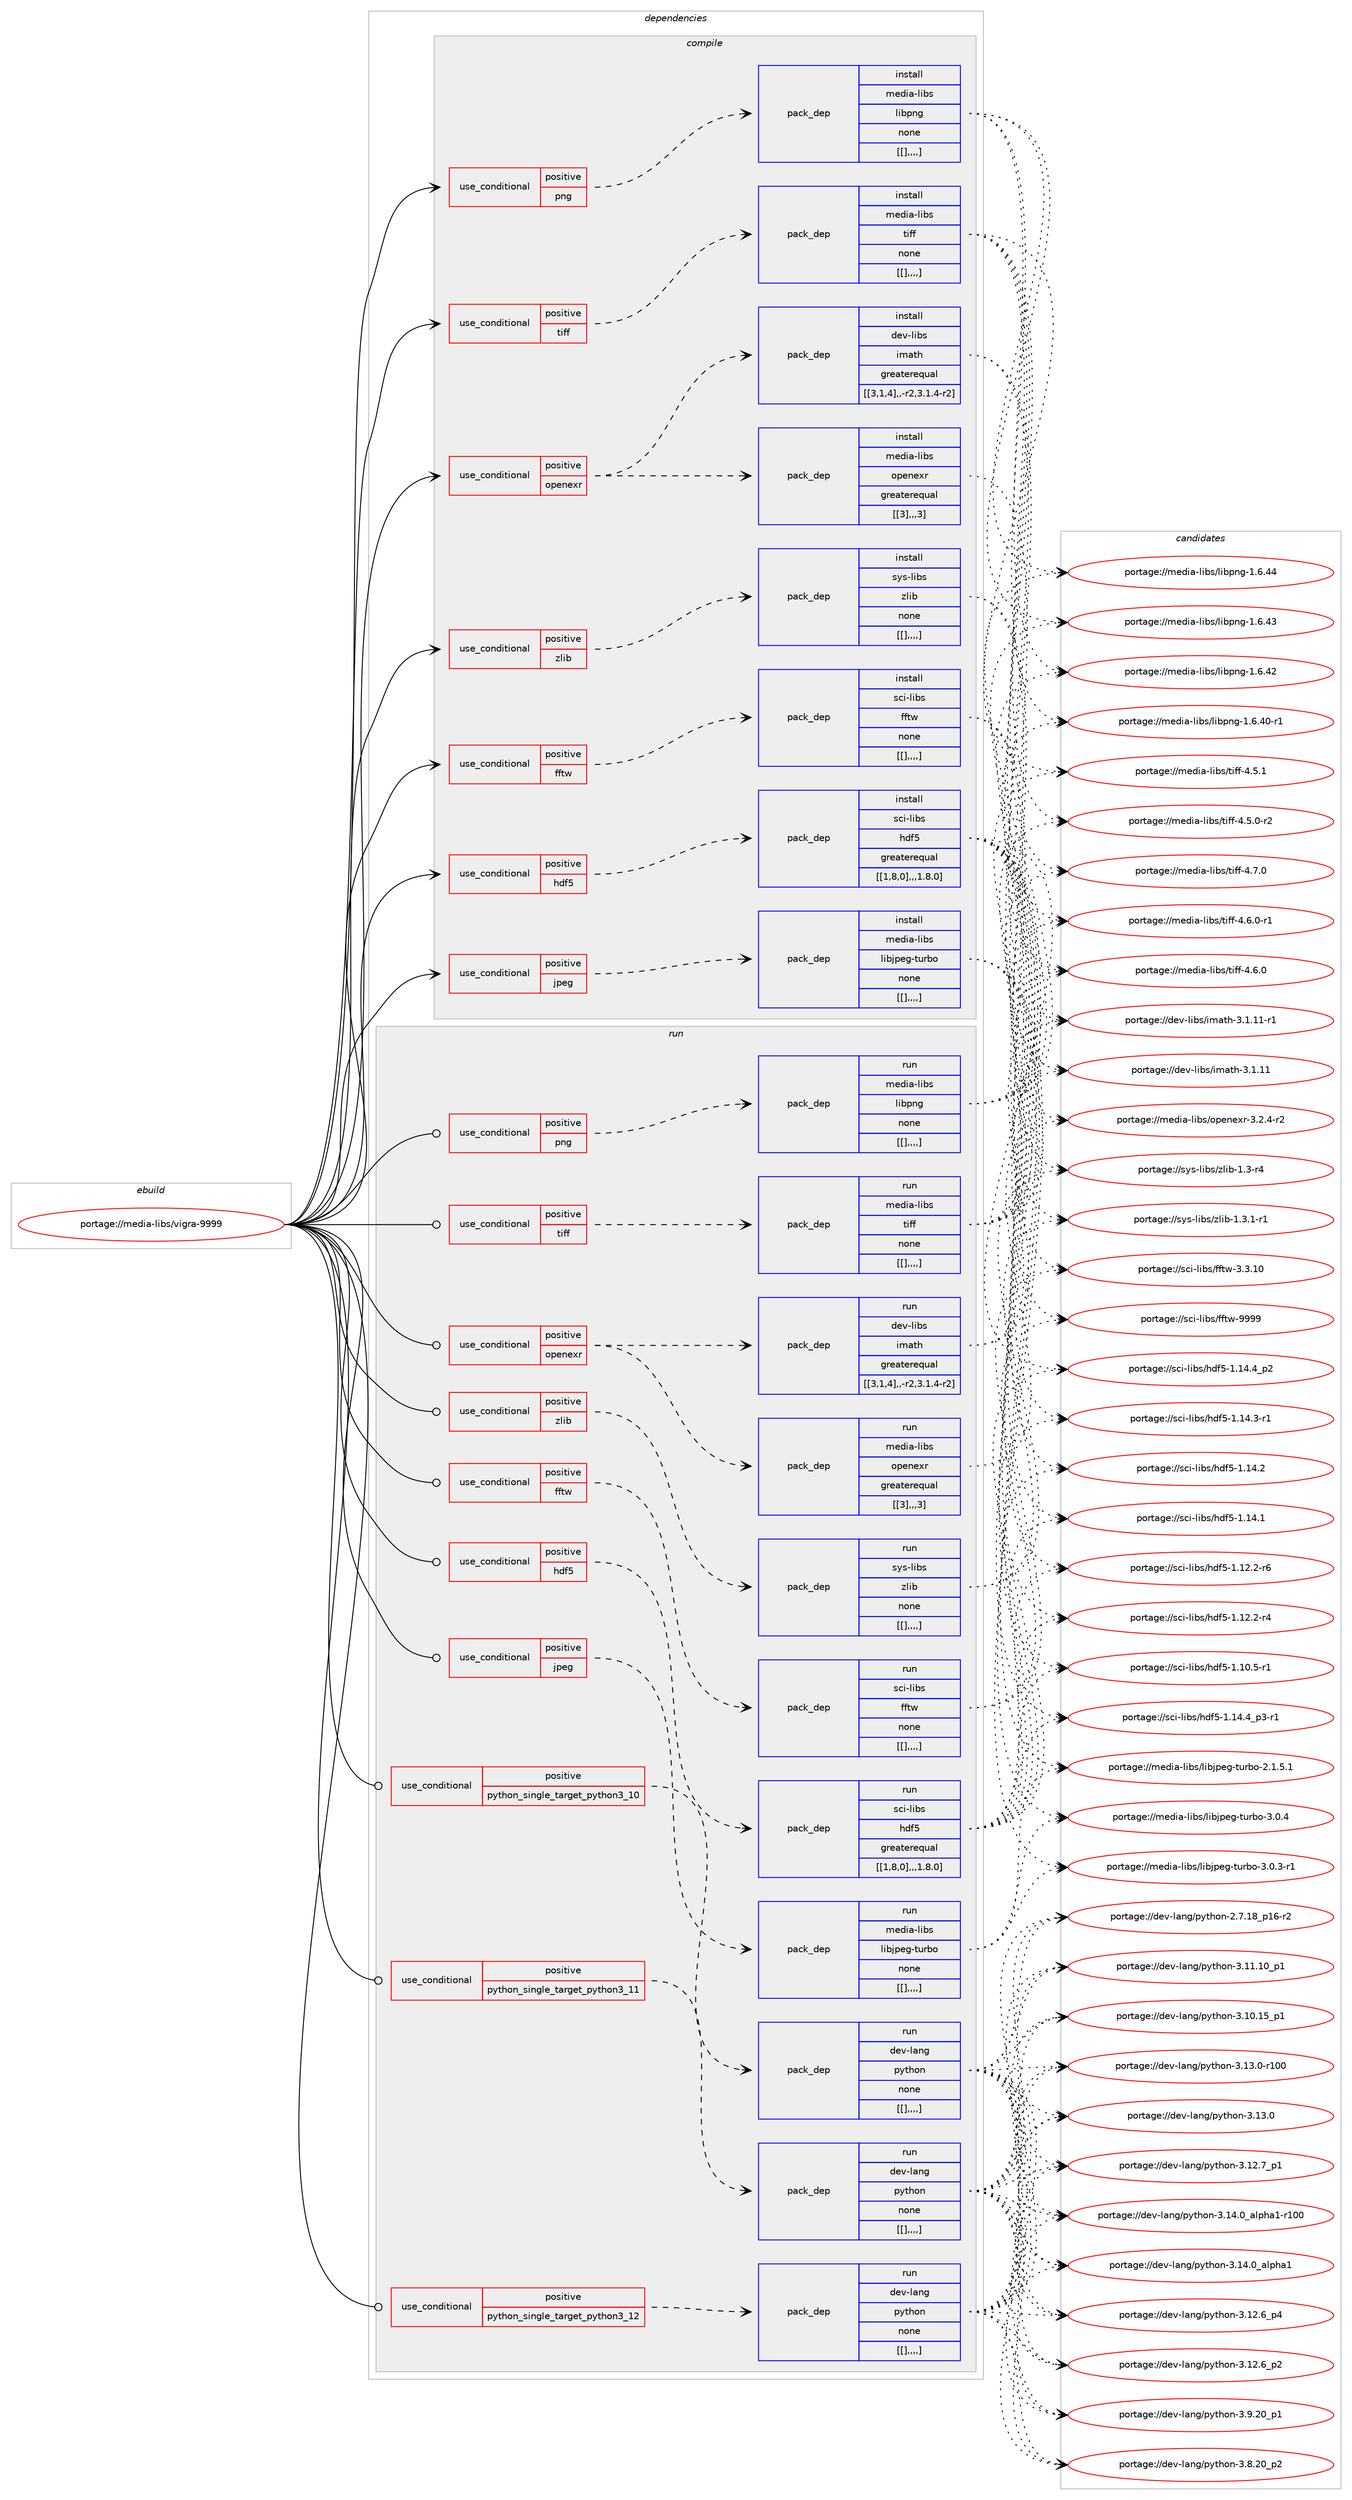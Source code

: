 digraph prolog {

# *************
# Graph options
# *************

newrank=true;
concentrate=true;
compound=true;
graph [rankdir=LR,fontname=Helvetica,fontsize=10,ranksep=1.5];#, ranksep=2.5, nodesep=0.2];
edge  [arrowhead=vee];
node  [fontname=Helvetica,fontsize=10];

# **********
# The ebuild
# **********

subgraph cluster_leftcol {
color=gray;
label=<<i>ebuild</i>>;
id [label="portage://media-libs/vigra-9999", color=red, width=4, href="../media-libs/vigra-9999.svg"];
}

# ****************
# The dependencies
# ****************

subgraph cluster_midcol {
color=gray;
label=<<i>dependencies</i>>;
subgraph cluster_compile {
fillcolor="#eeeeee";
style=filled;
label=<<i>compile</i>>;
subgraph cond83587 {
dependency328214 [label=<<TABLE BORDER="0" CELLBORDER="1" CELLSPACING="0" CELLPADDING="4"><TR><TD ROWSPAN="3" CELLPADDING="10">use_conditional</TD></TR><TR><TD>positive</TD></TR><TR><TD>fftw</TD></TR></TABLE>>, shape=none, color=red];
subgraph pack241974 {
dependency328233 [label=<<TABLE BORDER="0" CELLBORDER="1" CELLSPACING="0" CELLPADDING="4" WIDTH="220"><TR><TD ROWSPAN="6" CELLPADDING="30">pack_dep</TD></TR><TR><TD WIDTH="110">install</TD></TR><TR><TD>sci-libs</TD></TR><TR><TD>fftw</TD></TR><TR><TD>none</TD></TR><TR><TD>[[],,,,]</TD></TR></TABLE>>, shape=none, color=blue];
}
dependency328214:e -> dependency328233:w [weight=20,style="dashed",arrowhead="vee"];
}
id:e -> dependency328214:w [weight=20,style="solid",arrowhead="vee"];
subgraph cond83594 {
dependency328277 [label=<<TABLE BORDER="0" CELLBORDER="1" CELLSPACING="0" CELLPADDING="4"><TR><TD ROWSPAN="3" CELLPADDING="10">use_conditional</TD></TR><TR><TD>positive</TD></TR><TR><TD>hdf5</TD></TR></TABLE>>, shape=none, color=red];
subgraph pack242015 {
dependency328323 [label=<<TABLE BORDER="0" CELLBORDER="1" CELLSPACING="0" CELLPADDING="4" WIDTH="220"><TR><TD ROWSPAN="6" CELLPADDING="30">pack_dep</TD></TR><TR><TD WIDTH="110">install</TD></TR><TR><TD>sci-libs</TD></TR><TR><TD>hdf5</TD></TR><TR><TD>greaterequal</TD></TR><TR><TD>[[1,8,0],,,1.8.0]</TD></TR></TABLE>>, shape=none, color=blue];
}
dependency328277:e -> dependency328323:w [weight=20,style="dashed",arrowhead="vee"];
}
id:e -> dependency328277:w [weight=20,style="solid",arrowhead="vee"];
subgraph cond83629 {
dependency328330 [label=<<TABLE BORDER="0" CELLBORDER="1" CELLSPACING="0" CELLPADDING="4"><TR><TD ROWSPAN="3" CELLPADDING="10">use_conditional</TD></TR><TR><TD>positive</TD></TR><TR><TD>jpeg</TD></TR></TABLE>>, shape=none, color=red];
subgraph pack242030 {
dependency328376 [label=<<TABLE BORDER="0" CELLBORDER="1" CELLSPACING="0" CELLPADDING="4" WIDTH="220"><TR><TD ROWSPAN="6" CELLPADDING="30">pack_dep</TD></TR><TR><TD WIDTH="110">install</TD></TR><TR><TD>media-libs</TD></TR><TR><TD>libjpeg-turbo</TD></TR><TR><TD>none</TD></TR><TR><TD>[[],,,,]</TD></TR></TABLE>>, shape=none, color=blue];
}
dependency328330:e -> dependency328376:w [weight=20,style="dashed",arrowhead="vee"];
}
id:e -> dependency328330:w [weight=20,style="solid",arrowhead="vee"];
subgraph cond83649 {
dependency328443 [label=<<TABLE BORDER="0" CELLBORDER="1" CELLSPACING="0" CELLPADDING="4"><TR><TD ROWSPAN="3" CELLPADDING="10">use_conditional</TD></TR><TR><TD>positive</TD></TR><TR><TD>openexr</TD></TR></TABLE>>, shape=none, color=red];
subgraph pack242142 {
dependency328576 [label=<<TABLE BORDER="0" CELLBORDER="1" CELLSPACING="0" CELLPADDING="4" WIDTH="220"><TR><TD ROWSPAN="6" CELLPADDING="30">pack_dep</TD></TR><TR><TD WIDTH="110">install</TD></TR><TR><TD>dev-libs</TD></TR><TR><TD>imath</TD></TR><TR><TD>greaterequal</TD></TR><TR><TD>[[3,1,4],,-r2,3.1.4-r2]</TD></TR></TABLE>>, shape=none, color=blue];
}
dependency328443:e -> dependency328576:w [weight=20,style="dashed",arrowhead="vee"];
subgraph pack242205 {
dependency328632 [label=<<TABLE BORDER="0" CELLBORDER="1" CELLSPACING="0" CELLPADDING="4" WIDTH="220"><TR><TD ROWSPAN="6" CELLPADDING="30">pack_dep</TD></TR><TR><TD WIDTH="110">install</TD></TR><TR><TD>media-libs</TD></TR><TR><TD>openexr</TD></TR><TR><TD>greaterequal</TD></TR><TR><TD>[[3],,,3]</TD></TR></TABLE>>, shape=none, color=blue];
}
dependency328443:e -> dependency328632:w [weight=20,style="dashed",arrowhead="vee"];
}
id:e -> dependency328443:w [weight=20,style="solid",arrowhead="vee"];
subgraph cond83748 {
dependency328694 [label=<<TABLE BORDER="0" CELLBORDER="1" CELLSPACING="0" CELLPADDING="4"><TR><TD ROWSPAN="3" CELLPADDING="10">use_conditional</TD></TR><TR><TD>positive</TD></TR><TR><TD>png</TD></TR></TABLE>>, shape=none, color=red];
subgraph pack242270 {
dependency328720 [label=<<TABLE BORDER="0" CELLBORDER="1" CELLSPACING="0" CELLPADDING="4" WIDTH="220"><TR><TD ROWSPAN="6" CELLPADDING="30">pack_dep</TD></TR><TR><TD WIDTH="110">install</TD></TR><TR><TD>media-libs</TD></TR><TR><TD>libpng</TD></TR><TR><TD>none</TD></TR><TR><TD>[[],,,,]</TD></TR></TABLE>>, shape=none, color=blue];
}
dependency328694:e -> dependency328720:w [weight=20,style="dashed",arrowhead="vee"];
}
id:e -> dependency328694:w [weight=20,style="solid",arrowhead="vee"];
subgraph cond83758 {
dependency328725 [label=<<TABLE BORDER="0" CELLBORDER="1" CELLSPACING="0" CELLPADDING="4"><TR><TD ROWSPAN="3" CELLPADDING="10">use_conditional</TD></TR><TR><TD>positive</TD></TR><TR><TD>tiff</TD></TR></TABLE>>, shape=none, color=red];
subgraph pack242287 {
dependency328764 [label=<<TABLE BORDER="0" CELLBORDER="1" CELLSPACING="0" CELLPADDING="4" WIDTH="220"><TR><TD ROWSPAN="6" CELLPADDING="30">pack_dep</TD></TR><TR><TD WIDTH="110">install</TD></TR><TR><TD>media-libs</TD></TR><TR><TD>tiff</TD></TR><TR><TD>none</TD></TR><TR><TD>[[],,,,]</TD></TR></TABLE>>, shape=none, color=blue];
}
dependency328725:e -> dependency328764:w [weight=20,style="dashed",arrowhead="vee"];
}
id:e -> dependency328725:w [weight=20,style="solid",arrowhead="vee"];
subgraph cond83778 {
dependency328791 [label=<<TABLE BORDER="0" CELLBORDER="1" CELLSPACING="0" CELLPADDING="4"><TR><TD ROWSPAN="3" CELLPADDING="10">use_conditional</TD></TR><TR><TD>positive</TD></TR><TR><TD>zlib</TD></TR></TABLE>>, shape=none, color=red];
subgraph pack242365 {
dependency328836 [label=<<TABLE BORDER="0" CELLBORDER="1" CELLSPACING="0" CELLPADDING="4" WIDTH="220"><TR><TD ROWSPAN="6" CELLPADDING="30">pack_dep</TD></TR><TR><TD WIDTH="110">install</TD></TR><TR><TD>sys-libs</TD></TR><TR><TD>zlib</TD></TR><TR><TD>none</TD></TR><TR><TD>[[],,,,]</TD></TR></TABLE>>, shape=none, color=blue];
}
dependency328791:e -> dependency328836:w [weight=20,style="dashed",arrowhead="vee"];
}
id:e -> dependency328791:w [weight=20,style="solid",arrowhead="vee"];
}
subgraph cluster_compileandrun {
fillcolor="#eeeeee";
style=filled;
label=<<i>compile and run</i>>;
}
subgraph cluster_run {
fillcolor="#eeeeee";
style=filled;
label=<<i>run</i>>;
subgraph cond83813 {
dependency328887 [label=<<TABLE BORDER="0" CELLBORDER="1" CELLSPACING="0" CELLPADDING="4"><TR><TD ROWSPAN="3" CELLPADDING="10">use_conditional</TD></TR><TR><TD>positive</TD></TR><TR><TD>fftw</TD></TR></TABLE>>, shape=none, color=red];
subgraph pack242411 {
dependency328910 [label=<<TABLE BORDER="0" CELLBORDER="1" CELLSPACING="0" CELLPADDING="4" WIDTH="220"><TR><TD ROWSPAN="6" CELLPADDING="30">pack_dep</TD></TR><TR><TD WIDTH="110">run</TD></TR><TR><TD>sci-libs</TD></TR><TR><TD>fftw</TD></TR><TR><TD>none</TD></TR><TR><TD>[[],,,,]</TD></TR></TABLE>>, shape=none, color=blue];
}
dependency328887:e -> dependency328910:w [weight=20,style="dashed",arrowhead="vee"];
}
id:e -> dependency328887:w [weight=20,style="solid",arrowhead="odot"];
subgraph cond83837 {
dependency328949 [label=<<TABLE BORDER="0" CELLBORDER="1" CELLSPACING="0" CELLPADDING="4"><TR><TD ROWSPAN="3" CELLPADDING="10">use_conditional</TD></TR><TR><TD>positive</TD></TR><TR><TD>hdf5</TD></TR></TABLE>>, shape=none, color=red];
subgraph pack242435 {
dependency328952 [label=<<TABLE BORDER="0" CELLBORDER="1" CELLSPACING="0" CELLPADDING="4" WIDTH="220"><TR><TD ROWSPAN="6" CELLPADDING="30">pack_dep</TD></TR><TR><TD WIDTH="110">run</TD></TR><TR><TD>sci-libs</TD></TR><TR><TD>hdf5</TD></TR><TR><TD>greaterequal</TD></TR><TR><TD>[[1,8,0],,,1.8.0]</TD></TR></TABLE>>, shape=none, color=blue];
}
dependency328949:e -> dependency328952:w [weight=20,style="dashed",arrowhead="vee"];
}
id:e -> dependency328949:w [weight=20,style="solid",arrowhead="odot"];
subgraph cond83842 {
dependency328994 [label=<<TABLE BORDER="0" CELLBORDER="1" CELLSPACING="0" CELLPADDING="4"><TR><TD ROWSPAN="3" CELLPADDING="10">use_conditional</TD></TR><TR><TD>positive</TD></TR><TR><TD>jpeg</TD></TR></TABLE>>, shape=none, color=red];
subgraph pack242474 {
dependency329036 [label=<<TABLE BORDER="0" CELLBORDER="1" CELLSPACING="0" CELLPADDING="4" WIDTH="220"><TR><TD ROWSPAN="6" CELLPADDING="30">pack_dep</TD></TR><TR><TD WIDTH="110">run</TD></TR><TR><TD>media-libs</TD></TR><TR><TD>libjpeg-turbo</TD></TR><TR><TD>none</TD></TR><TR><TD>[[],,,,]</TD></TR></TABLE>>, shape=none, color=blue];
}
dependency328994:e -> dependency329036:w [weight=20,style="dashed",arrowhead="vee"];
}
id:e -> dependency328994:w [weight=20,style="solid",arrowhead="odot"];
subgraph cond83873 {
dependency329057 [label=<<TABLE BORDER="0" CELLBORDER="1" CELLSPACING="0" CELLPADDING="4"><TR><TD ROWSPAN="3" CELLPADDING="10">use_conditional</TD></TR><TR><TD>positive</TD></TR><TR><TD>openexr</TD></TR></TABLE>>, shape=none, color=red];
subgraph pack242502 {
dependency329059 [label=<<TABLE BORDER="0" CELLBORDER="1" CELLSPACING="0" CELLPADDING="4" WIDTH="220"><TR><TD ROWSPAN="6" CELLPADDING="30">pack_dep</TD></TR><TR><TD WIDTH="110">run</TD></TR><TR><TD>dev-libs</TD></TR><TR><TD>imath</TD></TR><TR><TD>greaterequal</TD></TR><TR><TD>[[3,1,4],,-r2,3.1.4-r2]</TD></TR></TABLE>>, shape=none, color=blue];
}
dependency329057:e -> dependency329059:w [weight=20,style="dashed",arrowhead="vee"];
subgraph pack242522 {
dependency329095 [label=<<TABLE BORDER="0" CELLBORDER="1" CELLSPACING="0" CELLPADDING="4" WIDTH="220"><TR><TD ROWSPAN="6" CELLPADDING="30">pack_dep</TD></TR><TR><TD WIDTH="110">run</TD></TR><TR><TD>media-libs</TD></TR><TR><TD>openexr</TD></TR><TR><TD>greaterequal</TD></TR><TR><TD>[[3],,,3]</TD></TR></TABLE>>, shape=none, color=blue];
}
dependency329057:e -> dependency329095:w [weight=20,style="dashed",arrowhead="vee"];
}
id:e -> dependency329057:w [weight=20,style="solid",arrowhead="odot"];
subgraph cond83900 {
dependency329122 [label=<<TABLE BORDER="0" CELLBORDER="1" CELLSPACING="0" CELLPADDING="4"><TR><TD ROWSPAN="3" CELLPADDING="10">use_conditional</TD></TR><TR><TD>positive</TD></TR><TR><TD>png</TD></TR></TABLE>>, shape=none, color=red];
subgraph pack242552 {
dependency329140 [label=<<TABLE BORDER="0" CELLBORDER="1" CELLSPACING="0" CELLPADDING="4" WIDTH="220"><TR><TD ROWSPAN="6" CELLPADDING="30">pack_dep</TD></TR><TR><TD WIDTH="110">run</TD></TR><TR><TD>media-libs</TD></TR><TR><TD>libpng</TD></TR><TR><TD>none</TD></TR><TR><TD>[[],,,,]</TD></TR></TABLE>>, shape=none, color=blue];
}
dependency329122:e -> dependency329140:w [weight=20,style="dashed",arrowhead="vee"];
}
id:e -> dependency329122:w [weight=20,style="solid",arrowhead="odot"];
subgraph cond83909 {
dependency329147 [label=<<TABLE BORDER="0" CELLBORDER="1" CELLSPACING="0" CELLPADDING="4"><TR><TD ROWSPAN="3" CELLPADDING="10">use_conditional</TD></TR><TR><TD>positive</TD></TR><TR><TD>python_single_target_python3_10</TD></TR></TABLE>>, shape=none, color=red];
subgraph pack242566 {
dependency329162 [label=<<TABLE BORDER="0" CELLBORDER="1" CELLSPACING="0" CELLPADDING="4" WIDTH="220"><TR><TD ROWSPAN="6" CELLPADDING="30">pack_dep</TD></TR><TR><TD WIDTH="110">run</TD></TR><TR><TD>dev-lang</TD></TR><TR><TD>python</TD></TR><TR><TD>none</TD></TR><TR><TD>[[],,,,]</TD></TR></TABLE>>, shape=none, color=blue];
}
dependency329147:e -> dependency329162:w [weight=20,style="dashed",arrowhead="vee"];
}
id:e -> dependency329147:w [weight=20,style="solid",arrowhead="odot"];
subgraph cond83918 {
dependency329172 [label=<<TABLE BORDER="0" CELLBORDER="1" CELLSPACING="0" CELLPADDING="4"><TR><TD ROWSPAN="3" CELLPADDING="10">use_conditional</TD></TR><TR><TD>positive</TD></TR><TR><TD>python_single_target_python3_11</TD></TR></TABLE>>, shape=none, color=red];
subgraph pack242642 {
dependency329309 [label=<<TABLE BORDER="0" CELLBORDER="1" CELLSPACING="0" CELLPADDING="4" WIDTH="220"><TR><TD ROWSPAN="6" CELLPADDING="30">pack_dep</TD></TR><TR><TD WIDTH="110">run</TD></TR><TR><TD>dev-lang</TD></TR><TR><TD>python</TD></TR><TR><TD>none</TD></TR><TR><TD>[[],,,,]</TD></TR></TABLE>>, shape=none, color=blue];
}
dependency329172:e -> dependency329309:w [weight=20,style="dashed",arrowhead="vee"];
}
id:e -> dependency329172:w [weight=20,style="solid",arrowhead="odot"];
subgraph cond83970 {
dependency329332 [label=<<TABLE BORDER="0" CELLBORDER="1" CELLSPACING="0" CELLPADDING="4"><TR><TD ROWSPAN="3" CELLPADDING="10">use_conditional</TD></TR><TR><TD>positive</TD></TR><TR><TD>python_single_target_python3_12</TD></TR></TABLE>>, shape=none, color=red];
subgraph pack242686 {
dependency329350 [label=<<TABLE BORDER="0" CELLBORDER="1" CELLSPACING="0" CELLPADDING="4" WIDTH="220"><TR><TD ROWSPAN="6" CELLPADDING="30">pack_dep</TD></TR><TR><TD WIDTH="110">run</TD></TR><TR><TD>dev-lang</TD></TR><TR><TD>python</TD></TR><TR><TD>none</TD></TR><TR><TD>[[],,,,]</TD></TR></TABLE>>, shape=none, color=blue];
}
dependency329332:e -> dependency329350:w [weight=20,style="dashed",arrowhead="vee"];
}
id:e -> dependency329332:w [weight=20,style="solid",arrowhead="odot"];
subgraph cond83984 {
dependency329373 [label=<<TABLE BORDER="0" CELLBORDER="1" CELLSPACING="0" CELLPADDING="4"><TR><TD ROWSPAN="3" CELLPADDING="10">use_conditional</TD></TR><TR><TD>positive</TD></TR><TR><TD>tiff</TD></TR></TABLE>>, shape=none, color=red];
subgraph pack242701 {
dependency329421 [label=<<TABLE BORDER="0" CELLBORDER="1" CELLSPACING="0" CELLPADDING="4" WIDTH="220"><TR><TD ROWSPAN="6" CELLPADDING="30">pack_dep</TD></TR><TR><TD WIDTH="110">run</TD></TR><TR><TD>media-libs</TD></TR><TR><TD>tiff</TD></TR><TR><TD>none</TD></TR><TR><TD>[[],,,,]</TD></TR></TABLE>>, shape=none, color=blue];
}
dependency329373:e -> dependency329421:w [weight=20,style="dashed",arrowhead="vee"];
}
id:e -> dependency329373:w [weight=20,style="solid",arrowhead="odot"];
subgraph cond84000 {
dependency329425 [label=<<TABLE BORDER="0" CELLBORDER="1" CELLSPACING="0" CELLPADDING="4"><TR><TD ROWSPAN="3" CELLPADDING="10">use_conditional</TD></TR><TR><TD>positive</TD></TR><TR><TD>zlib</TD></TR></TABLE>>, shape=none, color=red];
subgraph pack242758 {
dependency329465 [label=<<TABLE BORDER="0" CELLBORDER="1" CELLSPACING="0" CELLPADDING="4" WIDTH="220"><TR><TD ROWSPAN="6" CELLPADDING="30">pack_dep</TD></TR><TR><TD WIDTH="110">run</TD></TR><TR><TD>sys-libs</TD></TR><TR><TD>zlib</TD></TR><TR><TD>none</TD></TR><TR><TD>[[],,,,]</TD></TR></TABLE>>, shape=none, color=blue];
}
dependency329425:e -> dependency329465:w [weight=20,style="dashed",arrowhead="vee"];
}
id:e -> dependency329425:w [weight=20,style="solid",arrowhead="odot"];
}
}

# **************
# The candidates
# **************

subgraph cluster_choices {
rank=same;
color=gray;
label=<<i>candidates</i>>;

subgraph choice241747 {
color=black;
nodesep=1;
choice115991054510810598115471021021161194557575757 [label="portage://sci-libs/fftw-9999", color=red, width=4,href="../sci-libs/fftw-9999.svg"];
choice1159910545108105981154710210211611945514651464948 [label="portage://sci-libs/fftw-3.3.10", color=red, width=4,href="../sci-libs/fftw-3.3.10.svg"];
dependency328233:e -> choice115991054510810598115471021021161194557575757:w [style=dotted,weight="100"];
dependency328233:e -> choice1159910545108105981154710210211611945514651464948:w [style=dotted,weight="100"];
}
subgraph choice241756 {
color=black;
nodesep=1;
choice11599105451081059811547104100102534549464952465295112514511449 [label="portage://sci-libs/hdf5-1.14.4_p3-r1", color=red, width=4,href="../sci-libs/hdf5-1.14.4_p3-r1.svg"];
choice1159910545108105981154710410010253454946495246529511250 [label="portage://sci-libs/hdf5-1.14.4_p2", color=red, width=4,href="../sci-libs/hdf5-1.14.4_p2.svg"];
choice1159910545108105981154710410010253454946495246514511449 [label="portage://sci-libs/hdf5-1.14.3-r1", color=red, width=4,href="../sci-libs/hdf5-1.14.3-r1.svg"];
choice115991054510810598115471041001025345494649524650 [label="portage://sci-libs/hdf5-1.14.2", color=red, width=4,href="../sci-libs/hdf5-1.14.2.svg"];
choice115991054510810598115471041001025345494649524649 [label="portage://sci-libs/hdf5-1.14.1", color=red, width=4,href="../sci-libs/hdf5-1.14.1.svg"];
choice1159910545108105981154710410010253454946495046504511454 [label="portage://sci-libs/hdf5-1.12.2-r6", color=red, width=4,href="../sci-libs/hdf5-1.12.2-r6.svg"];
choice1159910545108105981154710410010253454946495046504511452 [label="portage://sci-libs/hdf5-1.12.2-r4", color=red, width=4,href="../sci-libs/hdf5-1.12.2-r4.svg"];
choice1159910545108105981154710410010253454946494846534511449 [label="portage://sci-libs/hdf5-1.10.5-r1", color=red, width=4,href="../sci-libs/hdf5-1.10.5-r1.svg"];
dependency328323:e -> choice11599105451081059811547104100102534549464952465295112514511449:w [style=dotted,weight="100"];
dependency328323:e -> choice1159910545108105981154710410010253454946495246529511250:w [style=dotted,weight="100"];
dependency328323:e -> choice1159910545108105981154710410010253454946495246514511449:w [style=dotted,weight="100"];
dependency328323:e -> choice115991054510810598115471041001025345494649524650:w [style=dotted,weight="100"];
dependency328323:e -> choice115991054510810598115471041001025345494649524649:w [style=dotted,weight="100"];
dependency328323:e -> choice1159910545108105981154710410010253454946495046504511454:w [style=dotted,weight="100"];
dependency328323:e -> choice1159910545108105981154710410010253454946495046504511452:w [style=dotted,weight="100"];
dependency328323:e -> choice1159910545108105981154710410010253454946494846534511449:w [style=dotted,weight="100"];
}
subgraph choice241771 {
color=black;
nodesep=1;
choice10910110010597451081059811547108105981061121011034511611711498111455146484652 [label="portage://media-libs/libjpeg-turbo-3.0.4", color=red, width=4,href="../media-libs/libjpeg-turbo-3.0.4.svg"];
choice109101100105974510810598115471081059810611210110345116117114981114551464846514511449 [label="portage://media-libs/libjpeg-turbo-3.0.3-r1", color=red, width=4,href="../media-libs/libjpeg-turbo-3.0.3-r1.svg"];
choice109101100105974510810598115471081059810611210110345116117114981114550464946534649 [label="portage://media-libs/libjpeg-turbo-2.1.5.1", color=red, width=4,href="../media-libs/libjpeg-turbo-2.1.5.1.svg"];
dependency328376:e -> choice10910110010597451081059811547108105981061121011034511611711498111455146484652:w [style=dotted,weight="100"];
dependency328376:e -> choice109101100105974510810598115471081059810611210110345116117114981114551464846514511449:w [style=dotted,weight="100"];
dependency328376:e -> choice109101100105974510810598115471081059810611210110345116117114981114550464946534649:w [style=dotted,weight="100"];
}
subgraph choice241787 {
color=black;
nodesep=1;
choice10010111845108105981154710510997116104455146494649494511449 [label="portage://dev-libs/imath-3.1.11-r1", color=red, width=4,href="../dev-libs/imath-3.1.11-r1.svg"];
choice1001011184510810598115471051099711610445514649464949 [label="portage://dev-libs/imath-3.1.11", color=red, width=4,href="../dev-libs/imath-3.1.11.svg"];
dependency328576:e -> choice10010111845108105981154710510997116104455146494649494511449:w [style=dotted,weight="100"];
dependency328576:e -> choice1001011184510810598115471051099711610445514649464949:w [style=dotted,weight="100"];
}
subgraph choice241814 {
color=black;
nodesep=1;
choice109101100105974510810598115471111121011101011201144551465046524511450 [label="portage://media-libs/openexr-3.2.4-r2", color=red, width=4,href="../media-libs/openexr-3.2.4-r2.svg"];
dependency328632:e -> choice109101100105974510810598115471111121011101011201144551465046524511450:w [style=dotted,weight="100"];
}
subgraph choice241815 {
color=black;
nodesep=1;
choice109101100105974510810598115471081059811211010345494654465252 [label="portage://media-libs/libpng-1.6.44", color=red, width=4,href="../media-libs/libpng-1.6.44.svg"];
choice109101100105974510810598115471081059811211010345494654465251 [label="portage://media-libs/libpng-1.6.43", color=red, width=4,href="../media-libs/libpng-1.6.43.svg"];
choice109101100105974510810598115471081059811211010345494654465250 [label="portage://media-libs/libpng-1.6.42", color=red, width=4,href="../media-libs/libpng-1.6.42.svg"];
choice1091011001059745108105981154710810598112110103454946544652484511449 [label="portage://media-libs/libpng-1.6.40-r1", color=red, width=4,href="../media-libs/libpng-1.6.40-r1.svg"];
dependency328720:e -> choice109101100105974510810598115471081059811211010345494654465252:w [style=dotted,weight="100"];
dependency328720:e -> choice109101100105974510810598115471081059811211010345494654465251:w [style=dotted,weight="100"];
dependency328720:e -> choice109101100105974510810598115471081059811211010345494654465250:w [style=dotted,weight="100"];
dependency328720:e -> choice1091011001059745108105981154710810598112110103454946544652484511449:w [style=dotted,weight="100"];
}
subgraph choice241823 {
color=black;
nodesep=1;
choice10910110010597451081059811547116105102102455246554648 [label="portage://media-libs/tiff-4.7.0", color=red, width=4,href="../media-libs/tiff-4.7.0.svg"];
choice109101100105974510810598115471161051021024552465446484511449 [label="portage://media-libs/tiff-4.6.0-r1", color=red, width=4,href="../media-libs/tiff-4.6.0-r1.svg"];
choice10910110010597451081059811547116105102102455246544648 [label="portage://media-libs/tiff-4.6.0", color=red, width=4,href="../media-libs/tiff-4.6.0.svg"];
choice10910110010597451081059811547116105102102455246534649 [label="portage://media-libs/tiff-4.5.1", color=red, width=4,href="../media-libs/tiff-4.5.1.svg"];
choice109101100105974510810598115471161051021024552465346484511450 [label="portage://media-libs/tiff-4.5.0-r2", color=red, width=4,href="../media-libs/tiff-4.5.0-r2.svg"];
dependency328764:e -> choice10910110010597451081059811547116105102102455246554648:w [style=dotted,weight="100"];
dependency328764:e -> choice109101100105974510810598115471161051021024552465446484511449:w [style=dotted,weight="100"];
dependency328764:e -> choice10910110010597451081059811547116105102102455246544648:w [style=dotted,weight="100"];
dependency328764:e -> choice10910110010597451081059811547116105102102455246534649:w [style=dotted,weight="100"];
dependency328764:e -> choice109101100105974510810598115471161051021024552465346484511450:w [style=dotted,weight="100"];
}
subgraph choice241831 {
color=black;
nodesep=1;
choice115121115451081059811547122108105984549465146494511449 [label="portage://sys-libs/zlib-1.3.1-r1", color=red, width=4,href="../sys-libs/zlib-1.3.1-r1.svg"];
choice11512111545108105981154712210810598454946514511452 [label="portage://sys-libs/zlib-1.3-r4", color=red, width=4,href="../sys-libs/zlib-1.3-r4.svg"];
dependency328836:e -> choice115121115451081059811547122108105984549465146494511449:w [style=dotted,weight="100"];
dependency328836:e -> choice11512111545108105981154712210810598454946514511452:w [style=dotted,weight="100"];
}
subgraph choice241836 {
color=black;
nodesep=1;
choice115991054510810598115471021021161194557575757 [label="portage://sci-libs/fftw-9999", color=red, width=4,href="../sci-libs/fftw-9999.svg"];
choice1159910545108105981154710210211611945514651464948 [label="portage://sci-libs/fftw-3.3.10", color=red, width=4,href="../sci-libs/fftw-3.3.10.svg"];
dependency328910:e -> choice115991054510810598115471021021161194557575757:w [style=dotted,weight="100"];
dependency328910:e -> choice1159910545108105981154710210211611945514651464948:w [style=dotted,weight="100"];
}
subgraph choice241853 {
color=black;
nodesep=1;
choice11599105451081059811547104100102534549464952465295112514511449 [label="portage://sci-libs/hdf5-1.14.4_p3-r1", color=red, width=4,href="../sci-libs/hdf5-1.14.4_p3-r1.svg"];
choice1159910545108105981154710410010253454946495246529511250 [label="portage://sci-libs/hdf5-1.14.4_p2", color=red, width=4,href="../sci-libs/hdf5-1.14.4_p2.svg"];
choice1159910545108105981154710410010253454946495246514511449 [label="portage://sci-libs/hdf5-1.14.3-r1", color=red, width=4,href="../sci-libs/hdf5-1.14.3-r1.svg"];
choice115991054510810598115471041001025345494649524650 [label="portage://sci-libs/hdf5-1.14.2", color=red, width=4,href="../sci-libs/hdf5-1.14.2.svg"];
choice115991054510810598115471041001025345494649524649 [label="portage://sci-libs/hdf5-1.14.1", color=red, width=4,href="../sci-libs/hdf5-1.14.1.svg"];
choice1159910545108105981154710410010253454946495046504511454 [label="portage://sci-libs/hdf5-1.12.2-r6", color=red, width=4,href="../sci-libs/hdf5-1.12.2-r6.svg"];
choice1159910545108105981154710410010253454946495046504511452 [label="portage://sci-libs/hdf5-1.12.2-r4", color=red, width=4,href="../sci-libs/hdf5-1.12.2-r4.svg"];
choice1159910545108105981154710410010253454946494846534511449 [label="portage://sci-libs/hdf5-1.10.5-r1", color=red, width=4,href="../sci-libs/hdf5-1.10.5-r1.svg"];
dependency328952:e -> choice11599105451081059811547104100102534549464952465295112514511449:w [style=dotted,weight="100"];
dependency328952:e -> choice1159910545108105981154710410010253454946495246529511250:w [style=dotted,weight="100"];
dependency328952:e -> choice1159910545108105981154710410010253454946495246514511449:w [style=dotted,weight="100"];
dependency328952:e -> choice115991054510810598115471041001025345494649524650:w [style=dotted,weight="100"];
dependency328952:e -> choice115991054510810598115471041001025345494649524649:w [style=dotted,weight="100"];
dependency328952:e -> choice1159910545108105981154710410010253454946495046504511454:w [style=dotted,weight="100"];
dependency328952:e -> choice1159910545108105981154710410010253454946495046504511452:w [style=dotted,weight="100"];
dependency328952:e -> choice1159910545108105981154710410010253454946494846534511449:w [style=dotted,weight="100"];
}
subgraph choice241904 {
color=black;
nodesep=1;
choice10910110010597451081059811547108105981061121011034511611711498111455146484652 [label="portage://media-libs/libjpeg-turbo-3.0.4", color=red, width=4,href="../media-libs/libjpeg-turbo-3.0.4.svg"];
choice109101100105974510810598115471081059810611210110345116117114981114551464846514511449 [label="portage://media-libs/libjpeg-turbo-3.0.3-r1", color=red, width=4,href="../media-libs/libjpeg-turbo-3.0.3-r1.svg"];
choice109101100105974510810598115471081059810611210110345116117114981114550464946534649 [label="portage://media-libs/libjpeg-turbo-2.1.5.1", color=red, width=4,href="../media-libs/libjpeg-turbo-2.1.5.1.svg"];
dependency329036:e -> choice10910110010597451081059811547108105981061121011034511611711498111455146484652:w [style=dotted,weight="100"];
dependency329036:e -> choice109101100105974510810598115471081059810611210110345116117114981114551464846514511449:w [style=dotted,weight="100"];
dependency329036:e -> choice109101100105974510810598115471081059810611210110345116117114981114550464946534649:w [style=dotted,weight="100"];
}
subgraph choice241908 {
color=black;
nodesep=1;
choice10010111845108105981154710510997116104455146494649494511449 [label="portage://dev-libs/imath-3.1.11-r1", color=red, width=4,href="../dev-libs/imath-3.1.11-r1.svg"];
choice1001011184510810598115471051099711610445514649464949 [label="portage://dev-libs/imath-3.1.11", color=red, width=4,href="../dev-libs/imath-3.1.11.svg"];
dependency329059:e -> choice10010111845108105981154710510997116104455146494649494511449:w [style=dotted,weight="100"];
dependency329059:e -> choice1001011184510810598115471051099711610445514649464949:w [style=dotted,weight="100"];
}
subgraph choice242086 {
color=black;
nodesep=1;
choice109101100105974510810598115471111121011101011201144551465046524511450 [label="portage://media-libs/openexr-3.2.4-r2", color=red, width=4,href="../media-libs/openexr-3.2.4-r2.svg"];
dependency329095:e -> choice109101100105974510810598115471111121011101011201144551465046524511450:w [style=dotted,weight="100"];
}
subgraph choice242095 {
color=black;
nodesep=1;
choice109101100105974510810598115471081059811211010345494654465252 [label="portage://media-libs/libpng-1.6.44", color=red, width=4,href="../media-libs/libpng-1.6.44.svg"];
choice109101100105974510810598115471081059811211010345494654465251 [label="portage://media-libs/libpng-1.6.43", color=red, width=4,href="../media-libs/libpng-1.6.43.svg"];
choice109101100105974510810598115471081059811211010345494654465250 [label="portage://media-libs/libpng-1.6.42", color=red, width=4,href="../media-libs/libpng-1.6.42.svg"];
choice1091011001059745108105981154710810598112110103454946544652484511449 [label="portage://media-libs/libpng-1.6.40-r1", color=red, width=4,href="../media-libs/libpng-1.6.40-r1.svg"];
dependency329140:e -> choice109101100105974510810598115471081059811211010345494654465252:w [style=dotted,weight="100"];
dependency329140:e -> choice109101100105974510810598115471081059811211010345494654465251:w [style=dotted,weight="100"];
dependency329140:e -> choice109101100105974510810598115471081059811211010345494654465250:w [style=dotted,weight="100"];
dependency329140:e -> choice1091011001059745108105981154710810598112110103454946544652484511449:w [style=dotted,weight="100"];
}
subgraph choice242117 {
color=black;
nodesep=1;
choice100101118451089711010347112121116104111110455146495246489597108112104974945114494848 [label="portage://dev-lang/python-3.14.0_alpha1-r100", color=red, width=4,href="../dev-lang/python-3.14.0_alpha1-r100.svg"];
choice1001011184510897110103471121211161041111104551464952464895971081121049749 [label="portage://dev-lang/python-3.14.0_alpha1", color=red, width=4,href="../dev-lang/python-3.14.0_alpha1.svg"];
choice1001011184510897110103471121211161041111104551464951464845114494848 [label="portage://dev-lang/python-3.13.0-r100", color=red, width=4,href="../dev-lang/python-3.13.0-r100.svg"];
choice10010111845108971101034711212111610411111045514649514648 [label="portage://dev-lang/python-3.13.0", color=red, width=4,href="../dev-lang/python-3.13.0.svg"];
choice100101118451089711010347112121116104111110455146495046559511249 [label="portage://dev-lang/python-3.12.7_p1", color=red, width=4,href="../dev-lang/python-3.12.7_p1.svg"];
choice100101118451089711010347112121116104111110455146495046549511252 [label="portage://dev-lang/python-3.12.6_p4", color=red, width=4,href="../dev-lang/python-3.12.6_p4.svg"];
choice100101118451089711010347112121116104111110455146495046549511250 [label="portage://dev-lang/python-3.12.6_p2", color=red, width=4,href="../dev-lang/python-3.12.6_p2.svg"];
choice10010111845108971101034711212111610411111045514649494649489511249 [label="portage://dev-lang/python-3.11.10_p1", color=red, width=4,href="../dev-lang/python-3.11.10_p1.svg"];
choice10010111845108971101034711212111610411111045514649484649539511249 [label="portage://dev-lang/python-3.10.15_p1", color=red, width=4,href="../dev-lang/python-3.10.15_p1.svg"];
choice100101118451089711010347112121116104111110455146574650489511249 [label="portage://dev-lang/python-3.9.20_p1", color=red, width=4,href="../dev-lang/python-3.9.20_p1.svg"];
choice100101118451089711010347112121116104111110455146564650489511250 [label="portage://dev-lang/python-3.8.20_p2", color=red, width=4,href="../dev-lang/python-3.8.20_p2.svg"];
choice100101118451089711010347112121116104111110455046554649569511249544511450 [label="portage://dev-lang/python-2.7.18_p16-r2", color=red, width=4,href="../dev-lang/python-2.7.18_p16-r2.svg"];
dependency329162:e -> choice100101118451089711010347112121116104111110455146495246489597108112104974945114494848:w [style=dotted,weight="100"];
dependency329162:e -> choice1001011184510897110103471121211161041111104551464952464895971081121049749:w [style=dotted,weight="100"];
dependency329162:e -> choice1001011184510897110103471121211161041111104551464951464845114494848:w [style=dotted,weight="100"];
dependency329162:e -> choice10010111845108971101034711212111610411111045514649514648:w [style=dotted,weight="100"];
dependency329162:e -> choice100101118451089711010347112121116104111110455146495046559511249:w [style=dotted,weight="100"];
dependency329162:e -> choice100101118451089711010347112121116104111110455146495046549511252:w [style=dotted,weight="100"];
dependency329162:e -> choice100101118451089711010347112121116104111110455146495046549511250:w [style=dotted,weight="100"];
dependency329162:e -> choice10010111845108971101034711212111610411111045514649494649489511249:w [style=dotted,weight="100"];
dependency329162:e -> choice10010111845108971101034711212111610411111045514649484649539511249:w [style=dotted,weight="100"];
dependency329162:e -> choice100101118451089711010347112121116104111110455146574650489511249:w [style=dotted,weight="100"];
dependency329162:e -> choice100101118451089711010347112121116104111110455146564650489511250:w [style=dotted,weight="100"];
dependency329162:e -> choice100101118451089711010347112121116104111110455046554649569511249544511450:w [style=dotted,weight="100"];
}
subgraph choice242136 {
color=black;
nodesep=1;
choice100101118451089711010347112121116104111110455146495246489597108112104974945114494848 [label="portage://dev-lang/python-3.14.0_alpha1-r100", color=red, width=4,href="../dev-lang/python-3.14.0_alpha1-r100.svg"];
choice1001011184510897110103471121211161041111104551464952464895971081121049749 [label="portage://dev-lang/python-3.14.0_alpha1", color=red, width=4,href="../dev-lang/python-3.14.0_alpha1.svg"];
choice1001011184510897110103471121211161041111104551464951464845114494848 [label="portage://dev-lang/python-3.13.0-r100", color=red, width=4,href="../dev-lang/python-3.13.0-r100.svg"];
choice10010111845108971101034711212111610411111045514649514648 [label="portage://dev-lang/python-3.13.0", color=red, width=4,href="../dev-lang/python-3.13.0.svg"];
choice100101118451089711010347112121116104111110455146495046559511249 [label="portage://dev-lang/python-3.12.7_p1", color=red, width=4,href="../dev-lang/python-3.12.7_p1.svg"];
choice100101118451089711010347112121116104111110455146495046549511252 [label="portage://dev-lang/python-3.12.6_p4", color=red, width=4,href="../dev-lang/python-3.12.6_p4.svg"];
choice100101118451089711010347112121116104111110455146495046549511250 [label="portage://dev-lang/python-3.12.6_p2", color=red, width=4,href="../dev-lang/python-3.12.6_p2.svg"];
choice10010111845108971101034711212111610411111045514649494649489511249 [label="portage://dev-lang/python-3.11.10_p1", color=red, width=4,href="../dev-lang/python-3.11.10_p1.svg"];
choice10010111845108971101034711212111610411111045514649484649539511249 [label="portage://dev-lang/python-3.10.15_p1", color=red, width=4,href="../dev-lang/python-3.10.15_p1.svg"];
choice100101118451089711010347112121116104111110455146574650489511249 [label="portage://dev-lang/python-3.9.20_p1", color=red, width=4,href="../dev-lang/python-3.9.20_p1.svg"];
choice100101118451089711010347112121116104111110455146564650489511250 [label="portage://dev-lang/python-3.8.20_p2", color=red, width=4,href="../dev-lang/python-3.8.20_p2.svg"];
choice100101118451089711010347112121116104111110455046554649569511249544511450 [label="portage://dev-lang/python-2.7.18_p16-r2", color=red, width=4,href="../dev-lang/python-2.7.18_p16-r2.svg"];
dependency329309:e -> choice100101118451089711010347112121116104111110455146495246489597108112104974945114494848:w [style=dotted,weight="100"];
dependency329309:e -> choice1001011184510897110103471121211161041111104551464952464895971081121049749:w [style=dotted,weight="100"];
dependency329309:e -> choice1001011184510897110103471121211161041111104551464951464845114494848:w [style=dotted,weight="100"];
dependency329309:e -> choice10010111845108971101034711212111610411111045514649514648:w [style=dotted,weight="100"];
dependency329309:e -> choice100101118451089711010347112121116104111110455146495046559511249:w [style=dotted,weight="100"];
dependency329309:e -> choice100101118451089711010347112121116104111110455146495046549511252:w [style=dotted,weight="100"];
dependency329309:e -> choice100101118451089711010347112121116104111110455146495046549511250:w [style=dotted,weight="100"];
dependency329309:e -> choice10010111845108971101034711212111610411111045514649494649489511249:w [style=dotted,weight="100"];
dependency329309:e -> choice10010111845108971101034711212111610411111045514649484649539511249:w [style=dotted,weight="100"];
dependency329309:e -> choice100101118451089711010347112121116104111110455146574650489511249:w [style=dotted,weight="100"];
dependency329309:e -> choice100101118451089711010347112121116104111110455146564650489511250:w [style=dotted,weight="100"];
dependency329309:e -> choice100101118451089711010347112121116104111110455046554649569511249544511450:w [style=dotted,weight="100"];
}
subgraph choice242173 {
color=black;
nodesep=1;
choice100101118451089711010347112121116104111110455146495246489597108112104974945114494848 [label="portage://dev-lang/python-3.14.0_alpha1-r100", color=red, width=4,href="../dev-lang/python-3.14.0_alpha1-r100.svg"];
choice1001011184510897110103471121211161041111104551464952464895971081121049749 [label="portage://dev-lang/python-3.14.0_alpha1", color=red, width=4,href="../dev-lang/python-3.14.0_alpha1.svg"];
choice1001011184510897110103471121211161041111104551464951464845114494848 [label="portage://dev-lang/python-3.13.0-r100", color=red, width=4,href="../dev-lang/python-3.13.0-r100.svg"];
choice10010111845108971101034711212111610411111045514649514648 [label="portage://dev-lang/python-3.13.0", color=red, width=4,href="../dev-lang/python-3.13.0.svg"];
choice100101118451089711010347112121116104111110455146495046559511249 [label="portage://dev-lang/python-3.12.7_p1", color=red, width=4,href="../dev-lang/python-3.12.7_p1.svg"];
choice100101118451089711010347112121116104111110455146495046549511252 [label="portage://dev-lang/python-3.12.6_p4", color=red, width=4,href="../dev-lang/python-3.12.6_p4.svg"];
choice100101118451089711010347112121116104111110455146495046549511250 [label="portage://dev-lang/python-3.12.6_p2", color=red, width=4,href="../dev-lang/python-3.12.6_p2.svg"];
choice10010111845108971101034711212111610411111045514649494649489511249 [label="portage://dev-lang/python-3.11.10_p1", color=red, width=4,href="../dev-lang/python-3.11.10_p1.svg"];
choice10010111845108971101034711212111610411111045514649484649539511249 [label="portage://dev-lang/python-3.10.15_p1", color=red, width=4,href="../dev-lang/python-3.10.15_p1.svg"];
choice100101118451089711010347112121116104111110455146574650489511249 [label="portage://dev-lang/python-3.9.20_p1", color=red, width=4,href="../dev-lang/python-3.9.20_p1.svg"];
choice100101118451089711010347112121116104111110455146564650489511250 [label="portage://dev-lang/python-3.8.20_p2", color=red, width=4,href="../dev-lang/python-3.8.20_p2.svg"];
choice100101118451089711010347112121116104111110455046554649569511249544511450 [label="portage://dev-lang/python-2.7.18_p16-r2", color=red, width=4,href="../dev-lang/python-2.7.18_p16-r2.svg"];
dependency329350:e -> choice100101118451089711010347112121116104111110455146495246489597108112104974945114494848:w [style=dotted,weight="100"];
dependency329350:e -> choice1001011184510897110103471121211161041111104551464952464895971081121049749:w [style=dotted,weight="100"];
dependency329350:e -> choice1001011184510897110103471121211161041111104551464951464845114494848:w [style=dotted,weight="100"];
dependency329350:e -> choice10010111845108971101034711212111610411111045514649514648:w [style=dotted,weight="100"];
dependency329350:e -> choice100101118451089711010347112121116104111110455146495046559511249:w [style=dotted,weight="100"];
dependency329350:e -> choice100101118451089711010347112121116104111110455146495046549511252:w [style=dotted,weight="100"];
dependency329350:e -> choice100101118451089711010347112121116104111110455146495046549511250:w [style=dotted,weight="100"];
dependency329350:e -> choice10010111845108971101034711212111610411111045514649494649489511249:w [style=dotted,weight="100"];
dependency329350:e -> choice10010111845108971101034711212111610411111045514649484649539511249:w [style=dotted,weight="100"];
dependency329350:e -> choice100101118451089711010347112121116104111110455146574650489511249:w [style=dotted,weight="100"];
dependency329350:e -> choice100101118451089711010347112121116104111110455146564650489511250:w [style=dotted,weight="100"];
dependency329350:e -> choice100101118451089711010347112121116104111110455046554649569511249544511450:w [style=dotted,weight="100"];
}
subgraph choice242186 {
color=black;
nodesep=1;
choice10910110010597451081059811547116105102102455246554648 [label="portage://media-libs/tiff-4.7.0", color=red, width=4,href="../media-libs/tiff-4.7.0.svg"];
choice109101100105974510810598115471161051021024552465446484511449 [label="portage://media-libs/tiff-4.6.0-r1", color=red, width=4,href="../media-libs/tiff-4.6.0-r1.svg"];
choice10910110010597451081059811547116105102102455246544648 [label="portage://media-libs/tiff-4.6.0", color=red, width=4,href="../media-libs/tiff-4.6.0.svg"];
choice10910110010597451081059811547116105102102455246534649 [label="portage://media-libs/tiff-4.5.1", color=red, width=4,href="../media-libs/tiff-4.5.1.svg"];
choice109101100105974510810598115471161051021024552465346484511450 [label="portage://media-libs/tiff-4.5.0-r2", color=red, width=4,href="../media-libs/tiff-4.5.0-r2.svg"];
dependency329421:e -> choice10910110010597451081059811547116105102102455246554648:w [style=dotted,weight="100"];
dependency329421:e -> choice109101100105974510810598115471161051021024552465446484511449:w [style=dotted,weight="100"];
dependency329421:e -> choice10910110010597451081059811547116105102102455246544648:w [style=dotted,weight="100"];
dependency329421:e -> choice10910110010597451081059811547116105102102455246534649:w [style=dotted,weight="100"];
dependency329421:e -> choice109101100105974510810598115471161051021024552465346484511450:w [style=dotted,weight="100"];
}
subgraph choice242191 {
color=black;
nodesep=1;
choice115121115451081059811547122108105984549465146494511449 [label="portage://sys-libs/zlib-1.3.1-r1", color=red, width=4,href="../sys-libs/zlib-1.3.1-r1.svg"];
choice11512111545108105981154712210810598454946514511452 [label="portage://sys-libs/zlib-1.3-r4", color=red, width=4,href="../sys-libs/zlib-1.3-r4.svg"];
dependency329465:e -> choice115121115451081059811547122108105984549465146494511449:w [style=dotted,weight="100"];
dependency329465:e -> choice11512111545108105981154712210810598454946514511452:w [style=dotted,weight="100"];
}
}

}

